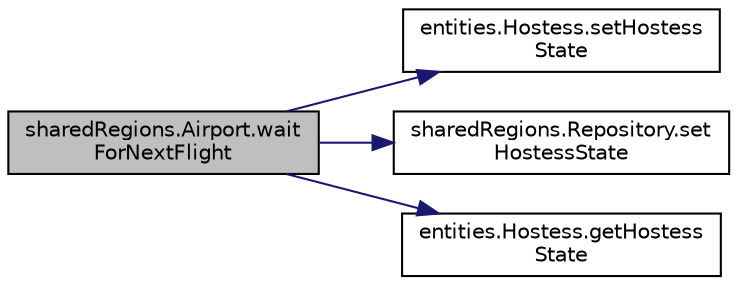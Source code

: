 digraph "sharedRegions.Airport.waitForNextFlight"
{
  edge [fontname="Helvetica",fontsize="10",labelfontname="Helvetica",labelfontsize="10"];
  node [fontname="Helvetica",fontsize="10",shape=record];
  rankdir="LR";
  Node24 [label="sharedRegions.Airport.wait\lForNextFlight",height=0.2,width=0.4,color="black", fillcolor="grey75", style="filled", fontcolor="black"];
  Node24 -> Node25 [color="midnightblue",fontsize="10",style="solid",fontname="Helvetica"];
  Node25 [label="entities.Hostess.setHostess\lState",height=0.2,width=0.4,color="black", fillcolor="white", style="filled",URL="$classentities_1_1_hostess.html#ade5532fba6e9d58853c575ded4006507"];
  Node24 -> Node26 [color="midnightblue",fontsize="10",style="solid",fontname="Helvetica"];
  Node26 [label="sharedRegions.Repository.set\lHostessState",height=0.2,width=0.4,color="black", fillcolor="white", style="filled",URL="$classshared_regions_1_1_repository.html#aac95a1347f2c12608593f45eb3e7cbdd"];
  Node24 -> Node27 [color="midnightblue",fontsize="10",style="solid",fontname="Helvetica"];
  Node27 [label="entities.Hostess.getHostess\lState",height=0.2,width=0.4,color="black", fillcolor="white", style="filled",URL="$classentities_1_1_hostess.html#acee3f8042f80e5252e6ed73255117d4e"];
}

